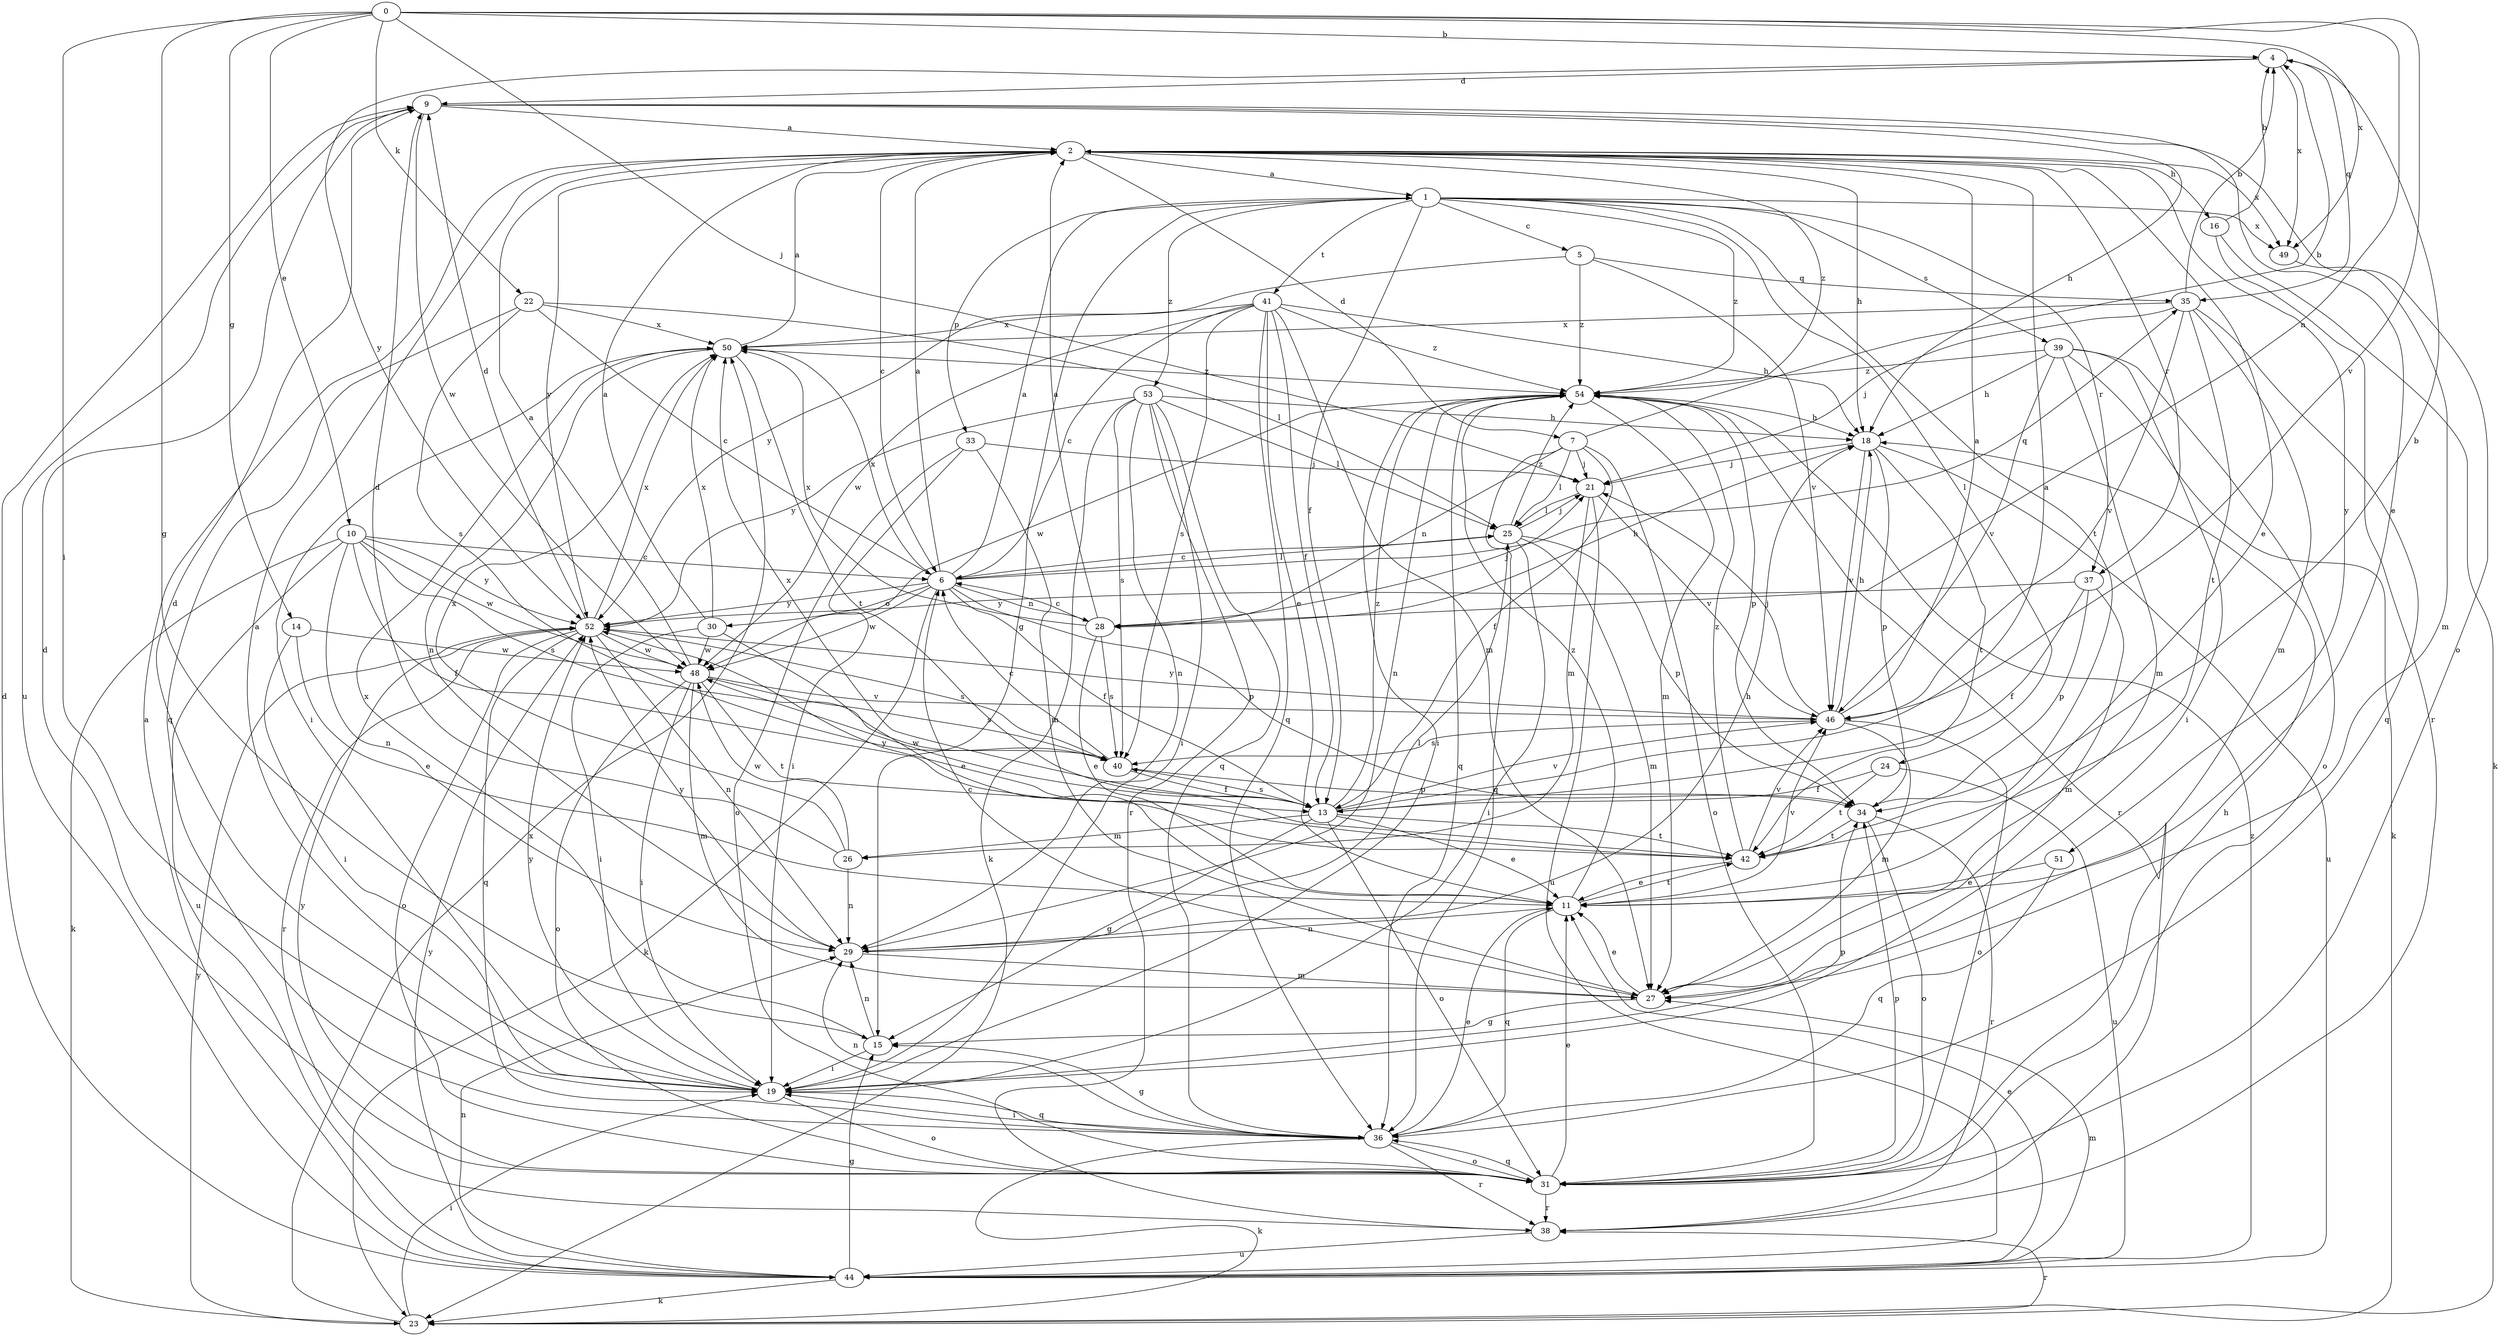 strict digraph  {
0;
1;
2;
4;
5;
6;
7;
9;
10;
11;
13;
14;
15;
16;
18;
19;
21;
22;
23;
24;
25;
26;
27;
28;
29;
30;
31;
33;
34;
35;
36;
37;
38;
39;
40;
41;
42;
44;
46;
48;
49;
50;
51;
52;
53;
54;
0 -> 4  [label=b];
0 -> 10  [label=e];
0 -> 14  [label=g];
0 -> 15  [label=g];
0 -> 19  [label=i];
0 -> 21  [label=j];
0 -> 22  [label=k];
0 -> 28  [label=n];
0 -> 46  [label=v];
0 -> 49  [label=x];
1 -> 5  [label=c];
1 -> 13  [label=f];
1 -> 15  [label=g];
1 -> 24  [label=l];
1 -> 33  [label=p];
1 -> 37  [label=r];
1 -> 39  [label=s];
1 -> 41  [label=t];
1 -> 42  [label=t];
1 -> 49  [label=x];
1 -> 53  [label=z];
1 -> 54  [label=z];
2 -> 1  [label=a];
2 -> 6  [label=c];
2 -> 7  [label=d];
2 -> 11  [label=e];
2 -> 16  [label=h];
2 -> 18  [label=h];
2 -> 37  [label=r];
2 -> 49  [label=x];
2 -> 51  [label=y];
2 -> 52  [label=y];
2 -> 54  [label=z];
4 -> 9  [label=d];
4 -> 35  [label=q];
4 -> 49  [label=x];
4 -> 52  [label=y];
5 -> 35  [label=q];
5 -> 46  [label=v];
5 -> 52  [label=y];
5 -> 54  [label=z];
6 -> 1  [label=a];
6 -> 2  [label=a];
6 -> 13  [label=f];
6 -> 23  [label=k];
6 -> 25  [label=l];
6 -> 28  [label=n];
6 -> 30  [label=o];
6 -> 34  [label=p];
6 -> 35  [label=q];
6 -> 48  [label=w];
6 -> 50  [label=x];
6 -> 52  [label=y];
7 -> 4  [label=b];
7 -> 13  [label=f];
7 -> 21  [label=j];
7 -> 25  [label=l];
7 -> 28  [label=n];
7 -> 31  [label=o];
7 -> 36  [label=q];
9 -> 2  [label=a];
9 -> 11  [label=e];
9 -> 18  [label=h];
9 -> 31  [label=o];
9 -> 44  [label=u];
9 -> 48  [label=w];
10 -> 6  [label=c];
10 -> 13  [label=f];
10 -> 23  [label=k];
10 -> 29  [label=n];
10 -> 40  [label=s];
10 -> 44  [label=u];
10 -> 48  [label=w];
10 -> 52  [label=y];
11 -> 29  [label=n];
11 -> 36  [label=q];
11 -> 42  [label=t];
11 -> 46  [label=v];
11 -> 54  [label=z];
13 -> 2  [label=a];
13 -> 11  [label=e];
13 -> 15  [label=g];
13 -> 26  [label=m];
13 -> 31  [label=o];
13 -> 40  [label=s];
13 -> 42  [label=t];
13 -> 46  [label=v];
13 -> 48  [label=w];
13 -> 50  [label=x];
13 -> 54  [label=z];
14 -> 11  [label=e];
14 -> 19  [label=i];
14 -> 48  [label=w];
15 -> 19  [label=i];
15 -> 29  [label=n];
15 -> 50  [label=x];
16 -> 4  [label=b];
16 -> 23  [label=k];
16 -> 38  [label=r];
18 -> 21  [label=j];
18 -> 34  [label=p];
18 -> 42  [label=t];
18 -> 44  [label=u];
18 -> 46  [label=v];
19 -> 2  [label=a];
19 -> 9  [label=d];
19 -> 31  [label=o];
19 -> 34  [label=p];
19 -> 36  [label=q];
19 -> 52  [label=y];
21 -> 25  [label=l];
21 -> 26  [label=m];
21 -> 44  [label=u];
21 -> 46  [label=v];
22 -> 6  [label=c];
22 -> 25  [label=l];
22 -> 36  [label=q];
22 -> 40  [label=s];
22 -> 50  [label=x];
23 -> 19  [label=i];
23 -> 38  [label=r];
23 -> 50  [label=x];
23 -> 52  [label=y];
24 -> 13  [label=f];
24 -> 42  [label=t];
24 -> 44  [label=u];
25 -> 6  [label=c];
25 -> 19  [label=i];
25 -> 21  [label=j];
25 -> 27  [label=m];
25 -> 34  [label=p];
25 -> 54  [label=z];
26 -> 9  [label=d];
26 -> 29  [label=n];
26 -> 48  [label=w];
26 -> 50  [label=x];
27 -> 6  [label=c];
27 -> 11  [label=e];
27 -> 15  [label=g];
28 -> 2  [label=a];
28 -> 6  [label=c];
28 -> 11  [label=e];
28 -> 18  [label=h];
28 -> 21  [label=j];
28 -> 40  [label=s];
28 -> 50  [label=x];
29 -> 18  [label=h];
29 -> 25  [label=l];
29 -> 27  [label=m];
29 -> 52  [label=y];
30 -> 2  [label=a];
30 -> 11  [label=e];
30 -> 19  [label=i];
30 -> 48  [label=w];
30 -> 50  [label=x];
31 -> 9  [label=d];
31 -> 11  [label=e];
31 -> 18  [label=h];
31 -> 34  [label=p];
31 -> 36  [label=q];
31 -> 38  [label=r];
31 -> 52  [label=y];
33 -> 19  [label=i];
33 -> 21  [label=j];
33 -> 27  [label=m];
33 -> 31  [label=o];
34 -> 4  [label=b];
34 -> 31  [label=o];
34 -> 38  [label=r];
34 -> 42  [label=t];
35 -> 4  [label=b];
35 -> 21  [label=j];
35 -> 27  [label=m];
35 -> 36  [label=q];
35 -> 42  [label=t];
35 -> 46  [label=v];
35 -> 50  [label=x];
36 -> 11  [label=e];
36 -> 15  [label=g];
36 -> 19  [label=i];
36 -> 23  [label=k];
36 -> 29  [label=n];
36 -> 31  [label=o];
36 -> 38  [label=r];
37 -> 13  [label=f];
37 -> 27  [label=m];
37 -> 34  [label=p];
37 -> 52  [label=y];
38 -> 44  [label=u];
39 -> 18  [label=h];
39 -> 19  [label=i];
39 -> 23  [label=k];
39 -> 27  [label=m];
39 -> 31  [label=o];
39 -> 46  [label=v];
39 -> 54  [label=z];
40 -> 6  [label=c];
40 -> 13  [label=f];
40 -> 34  [label=p];
41 -> 6  [label=c];
41 -> 11  [label=e];
41 -> 13  [label=f];
41 -> 18  [label=h];
41 -> 27  [label=m];
41 -> 36  [label=q];
41 -> 40  [label=s];
41 -> 48  [label=w];
41 -> 50  [label=x];
41 -> 54  [label=z];
42 -> 11  [label=e];
42 -> 46  [label=v];
42 -> 52  [label=y];
42 -> 54  [label=z];
44 -> 2  [label=a];
44 -> 9  [label=d];
44 -> 11  [label=e];
44 -> 15  [label=g];
44 -> 23  [label=k];
44 -> 27  [label=m];
44 -> 29  [label=n];
44 -> 52  [label=y];
44 -> 54  [label=z];
46 -> 2  [label=a];
46 -> 18  [label=h];
46 -> 21  [label=j];
46 -> 27  [label=m];
46 -> 31  [label=o];
46 -> 40  [label=s];
46 -> 52  [label=y];
48 -> 2  [label=a];
48 -> 19  [label=i];
48 -> 27  [label=m];
48 -> 31  [label=o];
48 -> 40  [label=s];
48 -> 42  [label=t];
48 -> 46  [label=v];
49 -> 27  [label=m];
50 -> 2  [label=a];
50 -> 19  [label=i];
50 -> 29  [label=n];
50 -> 42  [label=t];
50 -> 54  [label=z];
51 -> 11  [label=e];
51 -> 36  [label=q];
52 -> 9  [label=d];
52 -> 29  [label=n];
52 -> 31  [label=o];
52 -> 36  [label=q];
52 -> 38  [label=r];
52 -> 40  [label=s];
52 -> 48  [label=w];
52 -> 50  [label=x];
53 -> 18  [label=h];
53 -> 19  [label=i];
53 -> 23  [label=k];
53 -> 25  [label=l];
53 -> 29  [label=n];
53 -> 36  [label=q];
53 -> 38  [label=r];
53 -> 40  [label=s];
53 -> 52  [label=y];
54 -> 18  [label=h];
54 -> 19  [label=i];
54 -> 27  [label=m];
54 -> 29  [label=n];
54 -> 34  [label=p];
54 -> 36  [label=q];
54 -> 38  [label=r];
54 -> 48  [label=w];
}

